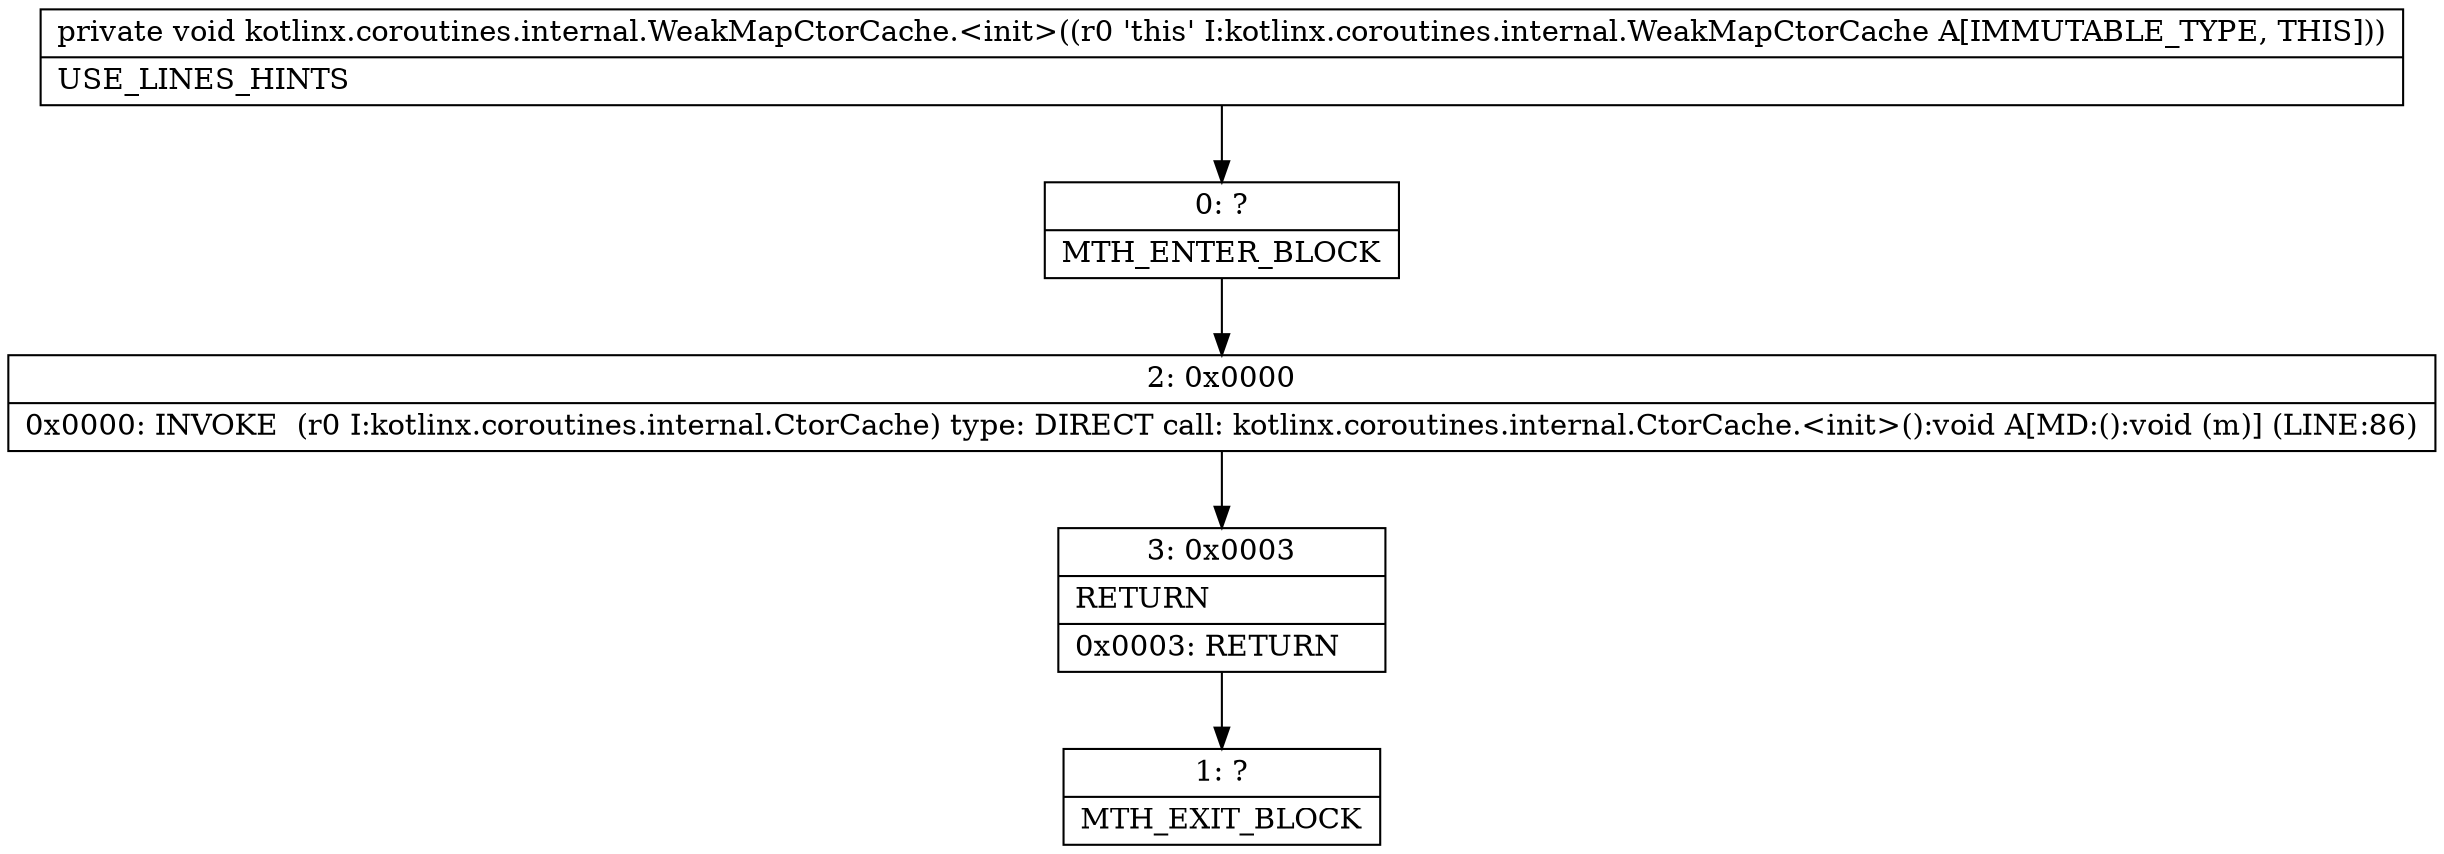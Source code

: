 digraph "CFG forkotlinx.coroutines.internal.WeakMapCtorCache.\<init\>()V" {
Node_0 [shape=record,label="{0\:\ ?|MTH_ENTER_BLOCK\l}"];
Node_2 [shape=record,label="{2\:\ 0x0000|0x0000: INVOKE  (r0 I:kotlinx.coroutines.internal.CtorCache) type: DIRECT call: kotlinx.coroutines.internal.CtorCache.\<init\>():void A[MD:():void (m)] (LINE:86)\l}"];
Node_3 [shape=record,label="{3\:\ 0x0003|RETURN\l|0x0003: RETURN   \l}"];
Node_1 [shape=record,label="{1\:\ ?|MTH_EXIT_BLOCK\l}"];
MethodNode[shape=record,label="{private void kotlinx.coroutines.internal.WeakMapCtorCache.\<init\>((r0 'this' I:kotlinx.coroutines.internal.WeakMapCtorCache A[IMMUTABLE_TYPE, THIS]))  | USE_LINES_HINTS\l}"];
MethodNode -> Node_0;Node_0 -> Node_2;
Node_2 -> Node_3;
Node_3 -> Node_1;
}

